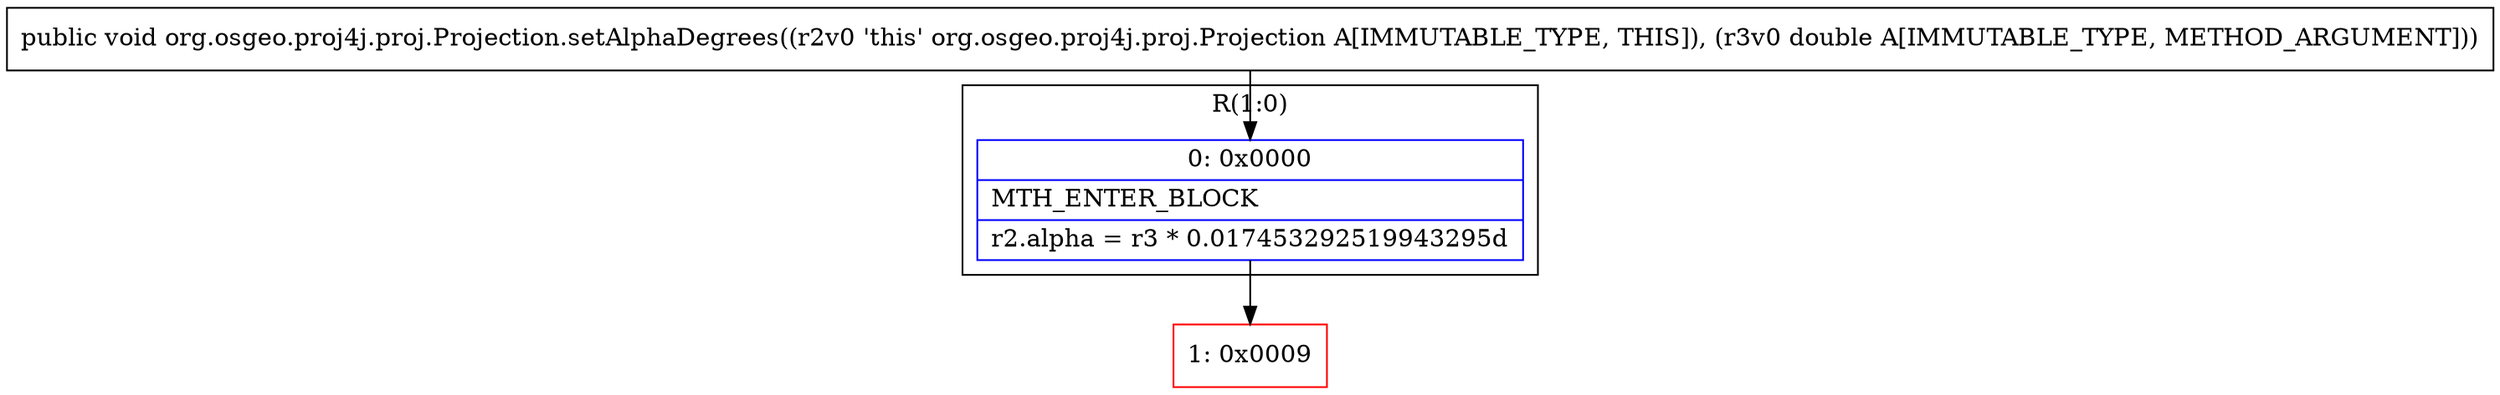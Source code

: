 digraph "CFG fororg.osgeo.proj4j.proj.Projection.setAlphaDegrees(D)V" {
subgraph cluster_Region_125001611 {
label = "R(1:0)";
node [shape=record,color=blue];
Node_0 [shape=record,label="{0\:\ 0x0000|MTH_ENTER_BLOCK\l|r2.alpha = r3 * 0.017453292519943295d\l}"];
}
Node_1 [shape=record,color=red,label="{1\:\ 0x0009}"];
MethodNode[shape=record,label="{public void org.osgeo.proj4j.proj.Projection.setAlphaDegrees((r2v0 'this' org.osgeo.proj4j.proj.Projection A[IMMUTABLE_TYPE, THIS]), (r3v0 double A[IMMUTABLE_TYPE, METHOD_ARGUMENT])) }"];
MethodNode -> Node_0;
Node_0 -> Node_1;
}

